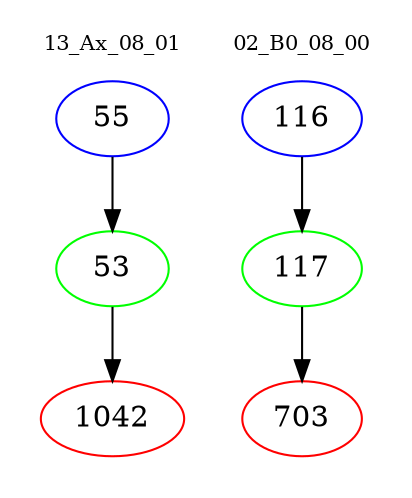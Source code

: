 digraph{
subgraph cluster_0 {
color = white
label = "13_Ax_08_01";
fontsize=10;
T0_55 [label="55", color="blue"]
T0_55 -> T0_53 [color="black"]
T0_53 [label="53", color="green"]
T0_53 -> T0_1042 [color="black"]
T0_1042 [label="1042", color="red"]
}
subgraph cluster_1 {
color = white
label = "02_B0_08_00";
fontsize=10;
T1_116 [label="116", color="blue"]
T1_116 -> T1_117 [color="black"]
T1_117 [label="117", color="green"]
T1_117 -> T1_703 [color="black"]
T1_703 [label="703", color="red"]
}
}
